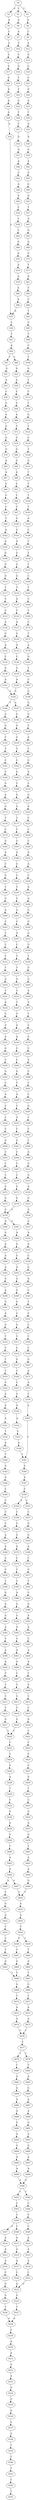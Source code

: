 strict digraph  {
	S0 -> S1 [ label = T ];
	S0 -> S2 [ label = A ];
	S0 -> S3 [ label = T ];
	S1 -> S4 [ label = G ];
	S2 -> S5 [ label = A ];
	S3 -> S6 [ label = A ];
	S4 -> S7 [ label = A ];
	S5 -> S8 [ label = C ];
	S6 -> S9 [ label = C ];
	S7 -> S10 [ label = T ];
	S8 -> S11 [ label = G ];
	S9 -> S12 [ label = A ];
	S10 -> S13 [ label = C ];
	S11 -> S14 [ label = C ];
	S12 -> S15 [ label = G ];
	S13 -> S16 [ label = G ];
	S14 -> S17 [ label = G ];
	S15 -> S18 [ label = C ];
	S16 -> S19 [ label = T ];
	S17 -> S20 [ label = G ];
	S18 -> S21 [ label = C ];
	S19 -> S22 [ label = T ];
	S20 -> S23 [ label = A ];
	S21 -> S24 [ label = G ];
	S22 -> S25 [ label = G ];
	S23 -> S26 [ label = A ];
	S24 -> S27 [ label = A ];
	S25 -> S28 [ label = T ];
	S26 -> S29 [ label = G ];
	S27 -> S30 [ label = T ];
	S28 -> S31 [ label = C ];
	S29 -> S32 [ label = A ];
	S30 -> S33 [ label = G ];
	S31 -> S34 [ label = G ];
	S32 -> S35 [ label = A ];
	S33 -> S36 [ label = A ];
	S34 -> S37 [ label = G ];
	S35 -> S38 [ label = C ];
	S36 -> S39 [ label = G ];
	S37 -> S40 [ label = A ];
	S38 -> S41 [ label = T ];
	S39 -> S42 [ label = A ];
	S40 -> S43 [ label = C ];
	S41 -> S44 [ label = A ];
	S42 -> S45 [ label = G ];
	S43 -> S46 [ label = A ];
	S44 -> S47 [ label = T ];
	S44 -> S48 [ label = C ];
	S45 -> S49 [ label = G ];
	S46 -> S50 [ label = A ];
	S47 -> S51 [ label = G ];
	S48 -> S52 [ label = G ];
	S49 -> S53 [ label = G ];
	S50 -> S54 [ label = C ];
	S51 -> S55 [ label = A ];
	S52 -> S56 [ label = A ];
	S53 -> S57 [ label = T ];
	S54 -> S58 [ label = C ];
	S55 -> S59 [ label = C ];
	S56 -> S60 [ label = C ];
	S57 -> S61 [ label = A ];
	S58 -> S62 [ label = C ];
	S59 -> S63 [ label = G ];
	S60 -> S64 [ label = G ];
	S61 -> S65 [ label = G ];
	S62 -> S66 [ label = G ];
	S63 -> S67 [ label = A ];
	S64 -> S68 [ label = A ];
	S65 -> S69 [ label = G ];
	S66 -> S70 [ label = G ];
	S67 -> S71 [ label = G ];
	S68 -> S72 [ label = C ];
	S69 -> S73 [ label = G ];
	S70 -> S74 [ label = A ];
	S71 -> S75 [ label = G ];
	S72 -> S76 [ label = G ];
	S73 -> S77 [ label = T ];
	S74 -> S78 [ label = A ];
	S75 -> S79 [ label = G ];
	S76 -> S80 [ label = G ];
	S77 -> S81 [ label = G ];
	S78 -> S82 [ label = G ];
	S79 -> S83 [ label = A ];
	S80 -> S84 [ label = G ];
	S81 -> S85 [ label = T ];
	S82 -> S86 [ label = A ];
	S83 -> S87 [ label = A ];
	S84 -> S88 [ label = A ];
	S85 -> S89 [ label = C ];
	S86 -> S35 [ label = A ];
	S87 -> S90 [ label = G ];
	S88 -> S91 [ label = G ];
	S89 -> S92 [ label = T ];
	S90 -> S93 [ label = G ];
	S91 -> S94 [ label = C ];
	S92 -> S95 [ label = G ];
	S93 -> S96 [ label = C ];
	S94 -> S97 [ label = C ];
	S95 -> S98 [ label = T ];
	S96 -> S99 [ label = T ];
	S97 -> S100 [ label = G ];
	S98 -> S101 [ label = C ];
	S99 -> S102 [ label = A ];
	S100 -> S103 [ label = G ];
	S101 -> S104 [ label = T ];
	S102 -> S105 [ label = A ];
	S103 -> S106 [ label = A ];
	S104 -> S107 [ label = G ];
	S105 -> S108 [ label = G ];
	S106 -> S109 [ label = G ];
	S107 -> S110 [ label = T ];
	S108 -> S111 [ label = G ];
	S109 -> S112 [ label = G ];
	S110 -> S113 [ label = C ];
	S111 -> S114 [ label = G ];
	S112 -> S115 [ label = G ];
	S113 -> S116 [ label = T ];
	S114 -> S117 [ label = T ];
	S115 -> S118 [ label = T ];
	S116 -> S119 [ label = G ];
	S117 -> S120 [ label = C ];
	S118 -> S121 [ label = A ];
	S119 -> S122 [ label = T ];
	S120 -> S123 [ label = C ];
	S121 -> S124 [ label = C ];
	S122 -> S125 [ label = C ];
	S123 -> S126 [ label = A ];
	S124 -> S127 [ label = A ];
	S125 -> S128 [ label = T ];
	S126 -> S129 [ label = G ];
	S127 -> S130 [ label = G ];
	S128 -> S131 [ label = G ];
	S129 -> S132 [ label = A ];
	S130 -> S133 [ label = A ];
	S131 -> S134 [ label = T ];
	S132 -> S135 [ label = C ];
	S133 -> S136 [ label = C ];
	S134 -> S137 [ label = T ];
	S135 -> S138 [ label = G ];
	S136 -> S139 [ label = G ];
	S137 -> S140 [ label = T ];
	S138 -> S141 [ label = A ];
	S139 -> S142 [ label = A ];
	S140 -> S143 [ label = T ];
	S141 -> S144 [ label = G ];
	S142 -> S144 [ label = G ];
	S143 -> S145 [ label = A ];
	S144 -> S146 [ label = T ];
	S144 -> S147 [ label = G ];
	S145 -> S148 [ label = C ];
	S146 -> S149 [ label = G ];
	S147 -> S150 [ label = G ];
	S148 -> S151 [ label = T ];
	S149 -> S152 [ label = G ];
	S150 -> S153 [ label = G ];
	S151 -> S154 [ label = T ];
	S152 -> S155 [ label = C ];
	S153 -> S156 [ label = G ];
	S154 -> S157 [ label = T ];
	S155 -> S158 [ label = T ];
	S156 -> S159 [ label = T ];
	S157 -> S160 [ label = C ];
	S158 -> S161 [ label = C ];
	S159 -> S162 [ label = C ];
	S160 -> S163 [ label = T ];
	S161 -> S164 [ label = C ];
	S162 -> S165 [ label = G ];
	S163 -> S166 [ label = C ];
	S164 -> S167 [ label = G ];
	S165 -> S168 [ label = C ];
	S166 -> S169 [ label = T ];
	S167 -> S170 [ label = A ];
	S168 -> S171 [ label = G ];
	S169 -> S172 [ label = C ];
	S170 -> S173 [ label = G ];
	S171 -> S174 [ label = G ];
	S172 -> S175 [ label = T ];
	S173 -> S176 [ label = T ];
	S174 -> S177 [ label = T ];
	S175 -> S178 [ label = A ];
	S176 -> S179 [ label = C ];
	S177 -> S180 [ label = C ];
	S178 -> S181 [ label = G ];
	S179 -> S182 [ label = G ];
	S180 -> S183 [ label = G ];
	S181 -> S184 [ label = T ];
	S182 -> S185 [ label = A ];
	S183 -> S186 [ label = A ];
	S184 -> S187 [ label = C ];
	S185 -> S188 [ label = C ];
	S186 -> S189 [ label = G ];
	S187 -> S190 [ label = G ];
	S188 -> S191 [ label = G ];
	S189 -> S192 [ label = C ];
	S190 -> S193 [ label = G ];
	S191 -> S194 [ label = T ];
	S192 -> S195 [ label = T ];
	S193 -> S196 [ label = G ];
	S194 -> S197 [ label = G ];
	S195 -> S198 [ label = G ];
	S196 -> S199 [ label = T ];
	S197 -> S200 [ label = A ];
	S198 -> S201 [ label = G ];
	S199 -> S202 [ label = A ];
	S200 -> S203 [ label = C ];
	S201 -> S204 [ label = C ];
	S202 -> S205 [ label = C ];
	S203 -> S206 [ label = T ];
	S204 -> S207 [ label = A ];
	S205 -> S208 [ label = G ];
	S206 -> S209 [ label = C ];
	S207 -> S210 [ label = C ];
	S208 -> S211 [ label = A ];
	S209 -> S212 [ label = T ];
	S210 -> S213 [ label = T ];
	S211 -> S214 [ label = C ];
	S212 -> S215 [ label = T ];
	S213 -> S216 [ label = T ];
	S214 -> S217 [ label = G ];
	S215 -> S218 [ label = G ];
	S216 -> S219 [ label = G ];
	S217 -> S220 [ label = A ];
	S218 -> S221 [ label = T ];
	S219 -> S222 [ label = T ];
	S220 -> S223 [ label = C ];
	S221 -> S224 [ label = A ];
	S222 -> S225 [ label = T ];
	S223 -> S226 [ label = C ];
	S224 -> S227 [ label = G ];
	S225 -> S228 [ label = G ];
	S226 -> S229 [ label = C ];
	S227 -> S230 [ label = A ];
	S228 -> S231 [ label = A ];
	S229 -> S232 [ label = G ];
	S230 -> S233 [ label = A ];
	S231 -> S234 [ label = A ];
	S232 -> S235 [ label = A ];
	S233 -> S236 [ label = G ];
	S234 -> S237 [ label = C ];
	S235 -> S238 [ label = C ];
	S236 -> S239 [ label = C ];
	S237 -> S240 [ label = C ];
	S238 -> S241 [ label = G ];
	S239 -> S242 [ label = G ];
	S240 -> S243 [ label = G ];
	S241 -> S244 [ label = A ];
	S242 -> S245 [ label = C ];
	S243 -> S246 [ label = T ];
	S244 -> S247 [ label = G ];
	S245 -> S248 [ label = A ];
	S246 -> S249 [ label = A ];
	S247 -> S250 [ label = G ];
	S248 -> S251 [ label = C ];
	S249 -> S252 [ label = C ];
	S250 -> S253 [ label = G ];
	S251 -> S254 [ label = T ];
	S252 -> S255 [ label = A ];
	S253 -> S256 [ label = G ];
	S254 -> S257 [ label = C ];
	S255 -> S258 [ label = C ];
	S256 -> S259 [ label = T ];
	S257 -> S260 [ label = G ];
	S258 -> S261 [ label = G ];
	S259 -> S262 [ label = G ];
	S260 -> S263 [ label = C ];
	S261 -> S264 [ label = C ];
	S262 -> S265 [ label = G ];
	S263 -> S266 [ label = C ];
	S264 -> S267 [ label = C ];
	S265 -> S268 [ label = A ];
	S266 -> S269 [ label = C ];
	S267 -> S270 [ label = C ];
	S268 -> S271 [ label = A ];
	S269 -> S272 [ label = G ];
	S270 -> S273 [ label = G ];
	S271 -> S274 [ label = T ];
	S272 -> S275 [ label = G ];
	S273 -> S276 [ label = G ];
	S274 -> S277 [ label = C ];
	S275 -> S278 [ label = G ];
	S276 -> S278 [ label = G ];
	S277 -> S279 [ label = G ];
	S278 -> S280 [ label = A ];
	S278 -> S281 [ label = G ];
	S279 -> S282 [ label = C ];
	S280 -> S283 [ label = G ];
	S281 -> S284 [ label = A ];
	S282 -> S285 [ label = A ];
	S283 -> S286 [ label = A ];
	S284 -> S287 [ label = G ];
	S285 -> S288 [ label = C ];
	S286 -> S289 [ label = A ];
	S287 -> S290 [ label = G ];
	S288 -> S291 [ label = C ];
	S289 -> S292 [ label = A ];
	S290 -> S293 [ label = A ];
	S291 -> S294 [ label = C ];
	S292 -> S295 [ label = G ];
	S293 -> S296 [ label = G ];
	S294 -> S297 [ label = G ];
	S295 -> S298 [ label = A ];
	S296 -> S299 [ label = G ];
	S297 -> S300 [ label = T ];
	S298 -> S301 [ label = G ];
	S299 -> S302 [ label = G ];
	S300 -> S303 [ label = C ];
	S301 -> S304 [ label = A ];
	S302 -> S305 [ label = C ];
	S303 -> S306 [ label = C ];
	S304 -> S307 [ label = G ];
	S305 -> S308 [ label = G ];
	S306 -> S309 [ label = A ];
	S307 -> S310 [ label = T ];
	S308 -> S311 [ label = T ];
	S309 -> S312 [ label = G ];
	S310 -> S313 [ label = C ];
	S311 -> S314 [ label = G ];
	S312 -> S315 [ label = G ];
	S313 -> S316 [ label = T ];
	S314 -> S317 [ label = G ];
	S315 -> S318 [ label = A ];
	S316 -> S319 [ label = T ];
	S317 -> S320 [ label = T ];
	S318 -> S321 [ label = G ];
	S319 -> S322 [ label = C ];
	S320 -> S323 [ label = C ];
	S321 -> S324 [ label = A ];
	S322 -> S325 [ label = A ];
	S323 -> S326 [ label = G ];
	S324 -> S327 [ label = G ];
	S325 -> S328 [ label = A ];
	S326 -> S329 [ label = A ];
	S327 -> S330 [ label = A ];
	S328 -> S331 [ label = A ];
	S329 -> S332 [ label = A ];
	S330 -> S333 [ label = G ];
	S331 -> S334 [ label = T ];
	S332 -> S335 [ label = C ];
	S333 -> S336 [ label = C ];
	S334 -> S337 [ label = A ];
	S335 -> S338 [ label = A ];
	S336 -> S339 [ label = G ];
	S337 -> S340 [ label = T ];
	S338 -> S341 [ label = T ];
	S339 -> S342 [ label = A ];
	S340 -> S343 [ label = G ];
	S341 -> S344 [ label = G ];
	S342 -> S345 [ label = C ];
	S343 -> S346 [ label = A ];
	S344 -> S347 [ label = A ];
	S345 -> S348 [ label = T ];
	S346 -> S349 [ label = C ];
	S347 -> S350 [ label = C ];
	S348 -> S351 [ label = C ];
	S349 -> S352 [ label = C ];
	S350 -> S353 [ label = C ];
	S350 -> S354 [ label = A ];
	S351 -> S355 [ label = C ];
	S352 -> S356 [ label = C ];
	S353 -> S357 [ label = C ];
	S354 -> S358 [ label = C ];
	S355 -> S359 [ label = T ];
	S356 -> S360 [ label = C ];
	S357 -> S361 [ label = G ];
	S358 -> S362 [ label = C ];
	S359 -> S363 [ label = C ];
	S360 -> S364 [ label = A ];
	S361 -> S365 [ label = G ];
	S362 -> S366 [ label = G ];
	S363 -> S367 [ label = G ];
	S364 -> S368 [ label = A ];
	S365 -> S369 [ label = A ];
	S366 -> S370 [ label = A ];
	S367 -> S371 [ label = A ];
	S368 -> S372 [ label = C ];
	S369 -> S373 [ label = C ];
	S370 -> S374 [ label = C ];
	S371 -> S375 [ label = A ];
	S372 -> S376 [ label = C ];
	S373 -> S377 [ label = G ];
	S374 -> S378 [ label = C ];
	S375 -> S379 [ label = C ];
	S376 -> S380 [ label = T ];
	S377 -> S381 [ label = T ];
	S378 -> S382 [ label = T ];
	S379 -> S383 [ label = A ];
	S380 -> S384 [ label = G ];
	S381 -> S385 [ label = C ];
	S382 -> S386 [ label = A ];
	S383 -> S341 [ label = T ];
	S384 -> S387 [ label = A ];
	S385 -> S388 [ label = G ];
	S386 -> S389 [ label = G ];
	S387 -> S390 [ label = G ];
	S388 -> S391 [ label = A ];
	S389 -> S392 [ label = G ];
	S390 -> S393 [ label = A ];
	S391 -> S394 [ label = A ];
	S392 -> S395 [ label = A ];
	S393 -> S396 [ label = T ];
	S394 -> S397 [ label = C ];
	S395 -> S398 [ label = C ];
	S396 -> S399 [ label = A ];
	S397 -> S400 [ label = A ];
	S398 -> S401 [ label = A ];
	S399 -> S402 [ label = A ];
	S400 -> S403 [ label = A ];
	S401 -> S404 [ label = A ];
	S402 -> S405 [ label = C ];
	S403 -> S406 [ label = C ];
	S404 -> S407 [ label = C ];
	S405 -> S408 [ label = T ];
	S406 -> S409 [ label = A ];
	S407 -> S410 [ label = T ];
	S408 -> S411 [ label = T ];
	S409 -> S412 [ label = T ];
	S410 -> S413 [ label = T ];
	S411 -> S414 [ label = T ];
	S412 -> S415 [ label = C ];
	S413 -> S416 [ label = T ];
	S414 -> S417 [ label = G ];
	S415 -> S418 [ label = G ];
	S416 -> S419 [ label = G ];
	S417 -> S420 [ label = C ];
	S418 -> S421 [ label = C ];
	S419 -> S420 [ label = C ];
	S420 -> S422 [ label = C ];
	S421 -> S423 [ label = C ];
	S422 -> S424 [ label = C ];
	S423 -> S425 [ label = C ];
	S424 -> S426 [ label = G ];
	S425 -> S427 [ label = G ];
	S426 -> S428 [ label = A ];
	S427 -> S429 [ label = G ];
	S428 -> S430 [ label = T ];
	S429 -> S431 [ label = T ];
	S430 -> S432 [ label = T ];
	S431 -> S433 [ label = C ];
	S432 -> S434 [ label = G ];
	S433 -> S435 [ label = G ];
	S434 -> S436 [ label = A ];
	S435 -> S437 [ label = A ];
	S436 -> S438 [ label = G ];
	S437 -> S439 [ label = G ];
	S438 -> S440 [ label = T ];
	S439 -> S441 [ label = T ];
	S440 -> S442 [ label = A ];
	S441 -> S443 [ label = A ];
	S442 -> S444 [ label = A ];
	S443 -> S445 [ label = A ];
	S444 -> S446 [ label = A ];
	S444 -> S447 [ label = G ];
	S445 -> S448 [ label = G ];
	S446 -> S449 [ label = T ];
	S447 -> S450 [ label = T ];
	S448 -> S450 [ label = T ];
	S449 -> S451 [ label = G ];
	S450 -> S452 [ label = G ];
	S451 -> S453 [ label = G ];
	S452 -> S454 [ label = G ];
	S453 -> S455 [ label = T ];
	S454 -> S456 [ label = T ];
	S455 -> S457 [ label = C ];
	S456 -> S458 [ label = C ];
	S456 -> S459 [ label = T ];
	S457 -> S460 [ label = T ];
	S458 -> S461 [ label = T ];
	S459 -> S462 [ label = T ];
	S460 -> S463 [ label = G ];
	S461 -> S464 [ label = G ];
	S462 -> S465 [ label = G ];
	S463 -> S466 [ label = T ];
	S464 -> S466 [ label = T ];
	S465 -> S467 [ label = T ];
	S466 -> S468 [ label = G ];
	S467 -> S469 [ label = G ];
	S468 -> S470 [ label = T ];
	S469 -> S471 [ label = T ];
	S470 -> S472 [ label = A ];
	S471 -> S473 [ label = A ];
	S472 -> S474 [ label = A ];
	S473 -> S475 [ label = A ];
	S474 -> S476 [ label = C ];
	S475 -> S476 [ label = C ];
	S476 -> S477 [ label = C ];
	S477 -> S478 [ label = T ];
	S477 -> S479 [ label = C ];
	S478 -> S480 [ label = C ];
	S479 -> S481 [ label = C ];
	S480 -> S482 [ label = A ];
	S481 -> S483 [ label = A ];
	S482 -> S484 [ label = A ];
	S483 -> S485 [ label = G ];
	S484 -> S486 [ label = A ];
	S485 -> S487 [ label = A ];
	S486 -> S488 [ label = A ];
	S487 -> S489 [ label = A ];
	S488 -> S490 [ label = G ];
	S489 -> S491 [ label = G ];
	S490 -> S492 [ label = A ];
	S491 -> S493 [ label = A ];
	S492 -> S494 [ label = G ];
	S493 -> S495 [ label = G ];
	S494 -> S496 [ label = A ];
	S495 -> S497 [ label = A ];
	S496 -> S498 [ label = A ];
	S497 -> S499 [ label = A ];
	S498 -> S500 [ label = A ];
	S499 -> S500 [ label = A ];
	S500 -> S501 [ label = C ];
	S500 -> S502 [ label = T ];
	S501 -> S503 [ label = C ];
	S502 -> S504 [ label = C ];
	S503 -> S505 [ label = C ];
	S504 -> S506 [ label = C ];
	S505 -> S507 [ label = A ];
	S505 -> S508 [ label = C ];
	S506 -> S509 [ label = C ];
	S507 -> S510 [ label = A ];
	S508 -> S511 [ label = A ];
	S509 -> S512 [ label = A ];
	S510 -> S513 [ label = A ];
	S511 -> S514 [ label = A ];
	S512 -> S515 [ label = A ];
	S513 -> S516 [ label = A ];
	S514 -> S517 [ label = A ];
	S515 -> S518 [ label = A ];
	S516 -> S519 [ label = C ];
	S517 -> S520 [ label = C ];
	S518 -> S521 [ label = C ];
	S519 -> S522 [ label = G ];
	S520 -> S523 [ label = G ];
	S521 -> S523 [ label = G ];
	S522 -> S524 [ label = G ];
	S523 -> S525 [ label = G ];
	S524 -> S526 [ label = T ];
	S525 -> S527 [ label = T ];
	S526 -> S528 [ label = A ];
	S527 -> S528 [ label = A ];
	S528 -> S529 [ label = C ];
	S529 -> S530 [ label = A ];
	S530 -> S531 [ label = A ];
	S531 -> S532 [ label = A ];
	S532 -> S533 [ label = A ];
	S533 -> S534 [ label = G ];
	S534 -> S535 [ label = G ];
	S535 -> S536 [ label = A ];
	S536 -> S537 [ label = G ];
	S537 -> S538 [ label = G ];
	S538 -> S539 [ label = T ];
	S539 -> S540 [ label = C ];
	S540 -> S541 [ label = T ];
	S541 -> S542 [ label = C ];
	S542 -> S543 [ label = T ];
}
